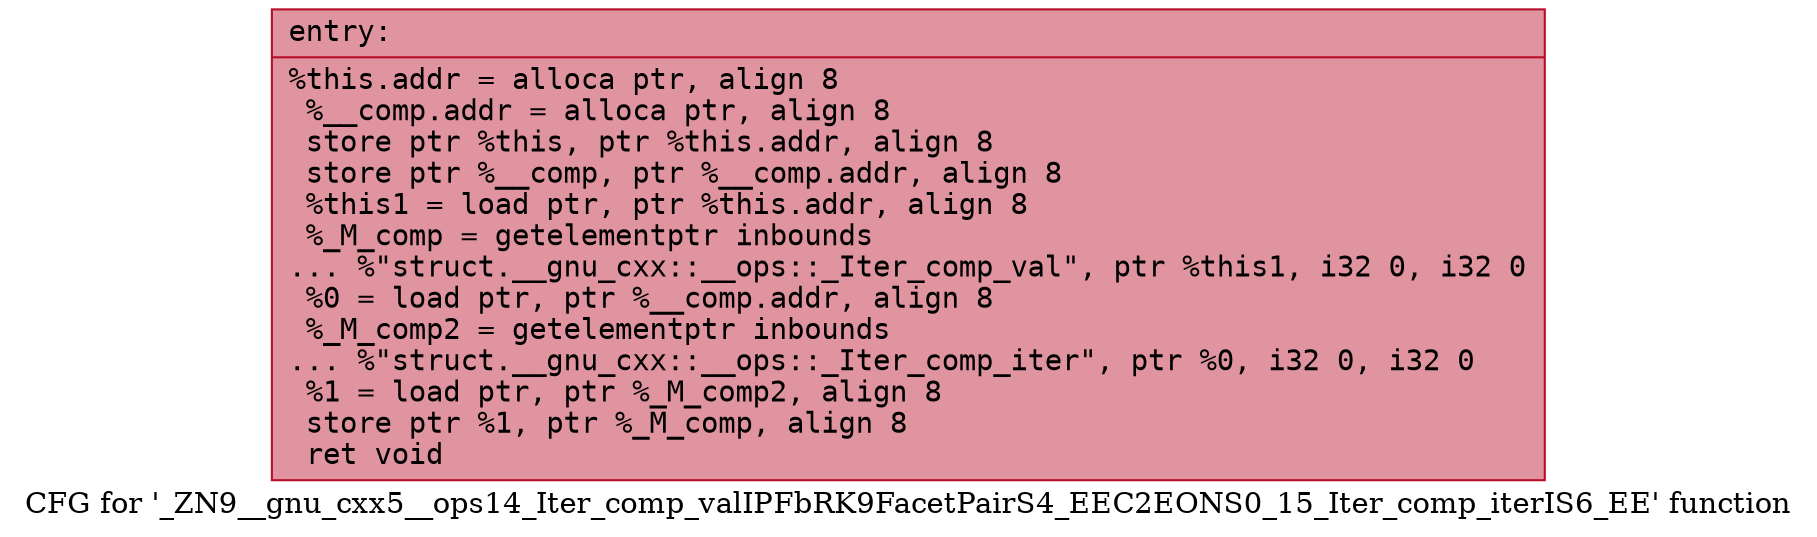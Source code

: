 digraph "CFG for '_ZN9__gnu_cxx5__ops14_Iter_comp_valIPFbRK9FacetPairS4_EEC2EONS0_15_Iter_comp_iterIS6_EE' function" {
	label="CFG for '_ZN9__gnu_cxx5__ops14_Iter_comp_valIPFbRK9FacetPairS4_EEC2EONS0_15_Iter_comp_iterIS6_EE' function";

	Node0x5606e0103890 [shape=record,color="#b70d28ff", style=filled, fillcolor="#b70d2870" fontname="Courier",label="{entry:\l|  %this.addr = alloca ptr, align 8\l  %__comp.addr = alloca ptr, align 8\l  store ptr %this, ptr %this.addr, align 8\l  store ptr %__comp, ptr %__comp.addr, align 8\l  %this1 = load ptr, ptr %this.addr, align 8\l  %_M_comp = getelementptr inbounds\l... %\"struct.__gnu_cxx::__ops::_Iter_comp_val\", ptr %this1, i32 0, i32 0\l  %0 = load ptr, ptr %__comp.addr, align 8\l  %_M_comp2 = getelementptr inbounds\l... %\"struct.__gnu_cxx::__ops::_Iter_comp_iter\", ptr %0, i32 0, i32 0\l  %1 = load ptr, ptr %_M_comp2, align 8\l  store ptr %1, ptr %_M_comp, align 8\l  ret void\l}"];
}
